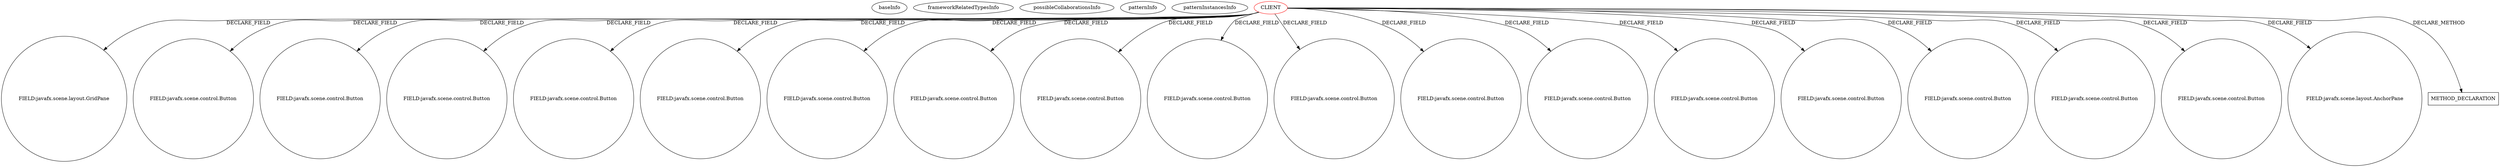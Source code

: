 digraph {
baseInfo[graphId=1502,category="pattern",isAnonymous=false,possibleRelation=false]
frameworkRelatedTypesInfo[]
possibleCollaborationsInfo[]
patternInfo[frequency=2.0,patternRootClient=0]
patternInstancesInfo[0="candybibby-Snake~/candybibby-Snake/Snake-master/src/graphicsJavaFX/Controller.java~Controller~2239",1="weltensturm-milca~/weltensturm-milca/milca-master/src/milca/GUIController.java~GUIController~4745"]
28[label="FIELD:javafx.scene.layout.GridPane",vertexType="FIELD_DECLARATION",isFrameworkType=false,shape=circle]
0[label="CLIENT",vertexType="ROOT_CLIENT_CLASS_DECLARATION",isFrameworkType=false,color=red]
14[label="FIELD:javafx.scene.control.Button",vertexType="FIELD_DECLARATION",isFrameworkType=false,shape=circle]
22[label="FIELD:javafx.scene.control.Button",vertexType="FIELD_DECLARATION",isFrameworkType=false,shape=circle]
80[label="FIELD:javafx.scene.control.Button",vertexType="FIELD_DECLARATION",isFrameworkType=false,shape=circle]
56[label="FIELD:javafx.scene.control.Button",vertexType="FIELD_DECLARATION",isFrameworkType=false,shape=circle]
42[label="FIELD:javafx.scene.control.Button",vertexType="FIELD_DECLARATION",isFrameworkType=false,shape=circle]
10[label="FIELD:javafx.scene.control.Button",vertexType="FIELD_DECLARATION",isFrameworkType=false,shape=circle]
54[label="FIELD:javafx.scene.control.Button",vertexType="FIELD_DECLARATION",isFrameworkType=false,shape=circle]
12[label="FIELD:javafx.scene.control.Button",vertexType="FIELD_DECLARATION",isFrameworkType=false,shape=circle]
6[label="FIELD:javafx.scene.control.Button",vertexType="FIELD_DECLARATION",isFrameworkType=false,shape=circle]
20[label="FIELD:javafx.scene.control.Button",vertexType="FIELD_DECLARATION",isFrameworkType=false,shape=circle]
8[label="FIELD:javafx.scene.control.Button",vertexType="FIELD_DECLARATION",isFrameworkType=false,shape=circle]
60[label="FIELD:javafx.scene.control.Button",vertexType="FIELD_DECLARATION",isFrameworkType=false,shape=circle]
34[label="FIELD:javafx.scene.control.Button",vertexType="FIELD_DECLARATION",isFrameworkType=false,shape=circle]
58[label="FIELD:javafx.scene.control.Button",vertexType="FIELD_DECLARATION",isFrameworkType=false,shape=circle]
64[label="FIELD:javafx.scene.control.Button",vertexType="FIELD_DECLARATION",isFrameworkType=false,shape=circle]
62[label="FIELD:javafx.scene.control.Button",vertexType="FIELD_DECLARATION",isFrameworkType=false,shape=circle]
18[label="FIELD:javafx.scene.control.Button",vertexType="FIELD_DECLARATION",isFrameworkType=false,shape=circle]
52[label="FIELD:javafx.scene.layout.AnchorPane",vertexType="FIELD_DECLARATION",isFrameworkType=false,shape=circle]
87[label="METHOD_DECLARATION",vertexType="CLIENT_METHOD_DECLARATION",isFrameworkType=false,shape=box]
0->20[label="DECLARE_FIELD"]
0->56[label="DECLARE_FIELD"]
0->80[label="DECLARE_FIELD"]
0->22[label="DECLARE_FIELD"]
0->52[label="DECLARE_FIELD"]
0->8[label="DECLARE_FIELD"]
0->60[label="DECLARE_FIELD"]
0->10[label="DECLARE_FIELD"]
0->42[label="DECLARE_FIELD"]
0->54[label="DECLARE_FIELD"]
0->58[label="DECLARE_FIELD"]
0->28[label="DECLARE_FIELD"]
0->12[label="DECLARE_FIELD"]
0->14[label="DECLARE_FIELD"]
0->18[label="DECLARE_FIELD"]
0->34[label="DECLARE_FIELD"]
0->62[label="DECLARE_FIELD"]
0->6[label="DECLARE_FIELD"]
0->64[label="DECLARE_FIELD"]
0->87[label="DECLARE_METHOD"]
}
